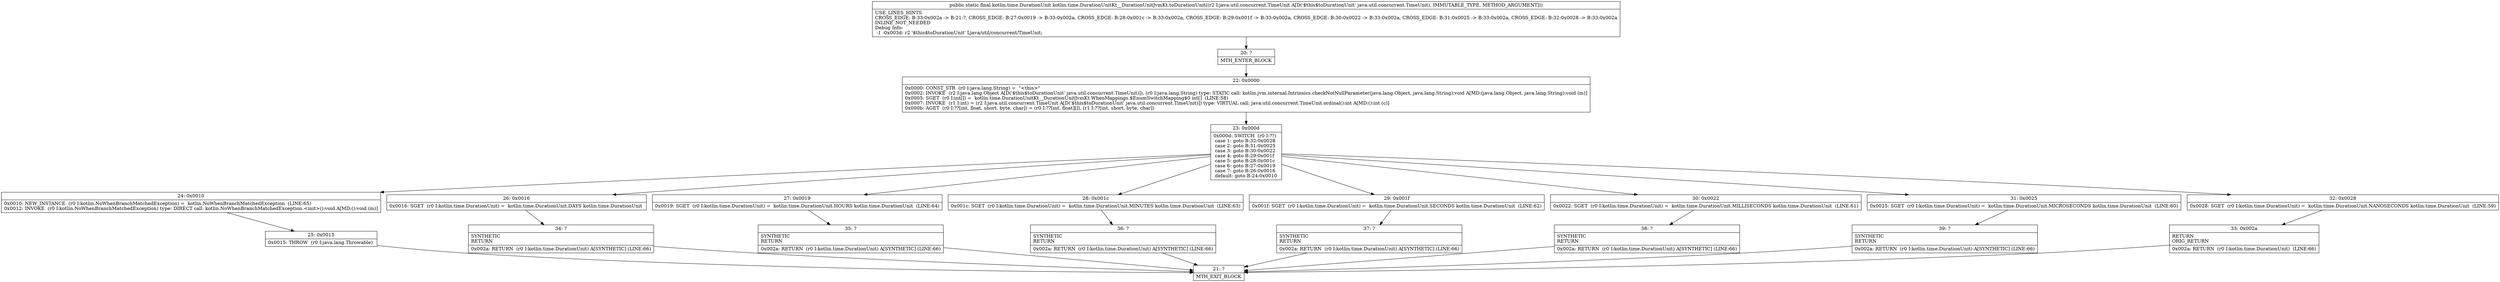 digraph "CFG forkotlin.time.DurationUnitKt__DurationUnitJvmKt.toDurationUnit(Ljava\/util\/concurrent\/TimeUnit;)Lkotlin\/time\/DurationUnit;" {
Node_20 [shape=record,label="{20\:\ ?|MTH_ENTER_BLOCK\l}"];
Node_22 [shape=record,label="{22\:\ 0x0000|0x0000: CONST_STR  (r0 I:java.lang.String) =  \"\<this\>\" \l0x0002: INVOKE  (r2 I:java.lang.Object A[D('$this$toDurationUnit' java.util.concurrent.TimeUnit)]), (r0 I:java.lang.String) type: STATIC call: kotlin.jvm.internal.Intrinsics.checkNotNullParameter(java.lang.Object, java.lang.String):void A[MD:(java.lang.Object, java.lang.String):void (m)]\l0x0005: SGET  (r0 I:int[]) =  kotlin.time.DurationUnitKt__DurationUnitJvmKt.WhenMappings.$EnumSwitchMapping$0 int[]  (LINE:58)\l0x0007: INVOKE  (r1 I:int) = (r2 I:java.util.concurrent.TimeUnit A[D('$this$toDurationUnit' java.util.concurrent.TimeUnit)]) type: VIRTUAL call: java.util.concurrent.TimeUnit.ordinal():int A[MD:():int (c)]\l0x000b: AGET  (r0 I:??[int, float, short, byte, char]) = (r0 I:??[int, float][]), (r1 I:??[int, short, byte, char]) \l}"];
Node_23 [shape=record,label="{23\:\ 0x000d|0x000d: SWITCH  (r0 I:??)\l case 1: goto B:32:0x0028\l case 2: goto B:31:0x0025\l case 3: goto B:30:0x0022\l case 4: goto B:29:0x001f\l case 5: goto B:28:0x001c\l case 6: goto B:27:0x0019\l case 7: goto B:26:0x0016\l default: goto B:24:0x0010 \l}"];
Node_24 [shape=record,label="{24\:\ 0x0010|0x0010: NEW_INSTANCE  (r0 I:kotlin.NoWhenBranchMatchedException) =  kotlin.NoWhenBranchMatchedException  (LINE:65)\l0x0012: INVOKE  (r0 I:kotlin.NoWhenBranchMatchedException) type: DIRECT call: kotlin.NoWhenBranchMatchedException.\<init\>():void A[MD:():void (m)]\l}"];
Node_25 [shape=record,label="{25\:\ 0x0015|0x0015: THROW  (r0 I:java.lang.Throwable) \l}"];
Node_21 [shape=record,label="{21\:\ ?|MTH_EXIT_BLOCK\l}"];
Node_26 [shape=record,label="{26\:\ 0x0016|0x0016: SGET  (r0 I:kotlin.time.DurationUnit) =  kotlin.time.DurationUnit.DAYS kotlin.time.DurationUnit \l}"];
Node_34 [shape=record,label="{34\:\ ?|SYNTHETIC\lRETURN\l|0x002a: RETURN  (r0 I:kotlin.time.DurationUnit) A[SYNTHETIC] (LINE:66)\l}"];
Node_27 [shape=record,label="{27\:\ 0x0019|0x0019: SGET  (r0 I:kotlin.time.DurationUnit) =  kotlin.time.DurationUnit.HOURS kotlin.time.DurationUnit  (LINE:64)\l}"];
Node_35 [shape=record,label="{35\:\ ?|SYNTHETIC\lRETURN\l|0x002a: RETURN  (r0 I:kotlin.time.DurationUnit) A[SYNTHETIC] (LINE:66)\l}"];
Node_28 [shape=record,label="{28\:\ 0x001c|0x001c: SGET  (r0 I:kotlin.time.DurationUnit) =  kotlin.time.DurationUnit.MINUTES kotlin.time.DurationUnit  (LINE:63)\l}"];
Node_36 [shape=record,label="{36\:\ ?|SYNTHETIC\lRETURN\l|0x002a: RETURN  (r0 I:kotlin.time.DurationUnit) A[SYNTHETIC] (LINE:66)\l}"];
Node_29 [shape=record,label="{29\:\ 0x001f|0x001f: SGET  (r0 I:kotlin.time.DurationUnit) =  kotlin.time.DurationUnit.SECONDS kotlin.time.DurationUnit  (LINE:62)\l}"];
Node_37 [shape=record,label="{37\:\ ?|SYNTHETIC\lRETURN\l|0x002a: RETURN  (r0 I:kotlin.time.DurationUnit) A[SYNTHETIC] (LINE:66)\l}"];
Node_30 [shape=record,label="{30\:\ 0x0022|0x0022: SGET  (r0 I:kotlin.time.DurationUnit) =  kotlin.time.DurationUnit.MILLISECONDS kotlin.time.DurationUnit  (LINE:61)\l}"];
Node_38 [shape=record,label="{38\:\ ?|SYNTHETIC\lRETURN\l|0x002a: RETURN  (r0 I:kotlin.time.DurationUnit) A[SYNTHETIC] (LINE:66)\l}"];
Node_31 [shape=record,label="{31\:\ 0x0025|0x0025: SGET  (r0 I:kotlin.time.DurationUnit) =  kotlin.time.DurationUnit.MICROSECONDS kotlin.time.DurationUnit  (LINE:60)\l}"];
Node_39 [shape=record,label="{39\:\ ?|SYNTHETIC\lRETURN\l|0x002a: RETURN  (r0 I:kotlin.time.DurationUnit) A[SYNTHETIC] (LINE:66)\l}"];
Node_32 [shape=record,label="{32\:\ 0x0028|0x0028: SGET  (r0 I:kotlin.time.DurationUnit) =  kotlin.time.DurationUnit.NANOSECONDS kotlin.time.DurationUnit  (LINE:59)\l}"];
Node_33 [shape=record,label="{33\:\ 0x002a|RETURN\lORIG_RETURN\l|0x002a: RETURN  (r0 I:kotlin.time.DurationUnit)  (LINE:66)\l}"];
MethodNode[shape=record,label="{public static final kotlin.time.DurationUnit kotlin.time.DurationUnitKt__DurationUnitJvmKt.toDurationUnit((r2 I:java.util.concurrent.TimeUnit A[D('$this$toDurationUnit' java.util.concurrent.TimeUnit), IMMUTABLE_TYPE, METHOD_ARGUMENT]))  | USE_LINES_HINTS\lCROSS_EDGE: B:33:0x002a \-\> B:21:?, CROSS_EDGE: B:27:0x0019 \-\> B:33:0x002a, CROSS_EDGE: B:28:0x001c \-\> B:33:0x002a, CROSS_EDGE: B:29:0x001f \-\> B:33:0x002a, CROSS_EDGE: B:30:0x0022 \-\> B:33:0x002a, CROSS_EDGE: B:31:0x0025 \-\> B:33:0x002a, CROSS_EDGE: B:32:0x0028 \-\> B:33:0x002a\lINLINE_NOT_NEEDED\lDebug Info:\l  \-1 \-0x003d: r2 '$this$toDurationUnit' Ljava\/util\/concurrent\/TimeUnit;\l}"];
MethodNode -> Node_20;Node_20 -> Node_22;
Node_22 -> Node_23;
Node_23 -> Node_24;
Node_23 -> Node_26;
Node_23 -> Node_27;
Node_23 -> Node_28;
Node_23 -> Node_29;
Node_23 -> Node_30;
Node_23 -> Node_31;
Node_23 -> Node_32;
Node_24 -> Node_25;
Node_25 -> Node_21;
Node_26 -> Node_34;
Node_34 -> Node_21;
Node_27 -> Node_35;
Node_35 -> Node_21;
Node_28 -> Node_36;
Node_36 -> Node_21;
Node_29 -> Node_37;
Node_37 -> Node_21;
Node_30 -> Node_38;
Node_38 -> Node_21;
Node_31 -> Node_39;
Node_39 -> Node_21;
Node_32 -> Node_33;
Node_33 -> Node_21;
}

